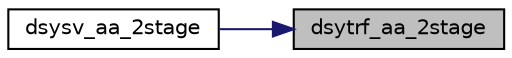 digraph "dsytrf_aa_2stage"
{
 // LATEX_PDF_SIZE
  edge [fontname="Helvetica",fontsize="10",labelfontname="Helvetica",labelfontsize="10"];
  node [fontname="Helvetica",fontsize="10",shape=record];
  rankdir="RL";
  Node1 [label="dsytrf_aa_2stage",height=0.2,width=0.4,color="black", fillcolor="grey75", style="filled", fontcolor="black",tooltip="DSYTRF_AA_2STAGE"];
  Node1 -> Node2 [dir="back",color="midnightblue",fontsize="10",style="solid",fontname="Helvetica"];
  Node2 [label="dsysv_aa_2stage",height=0.2,width=0.4,color="black", fillcolor="white", style="filled",URL="$dsysv__aa__2stage_8f.html#a9f78d49e5b2de9987bbc1b75f9564013",tooltip="DSYSV_AA_2STAGE computes the solution to system of linear equations A * X = B for SY matrices"];
}
